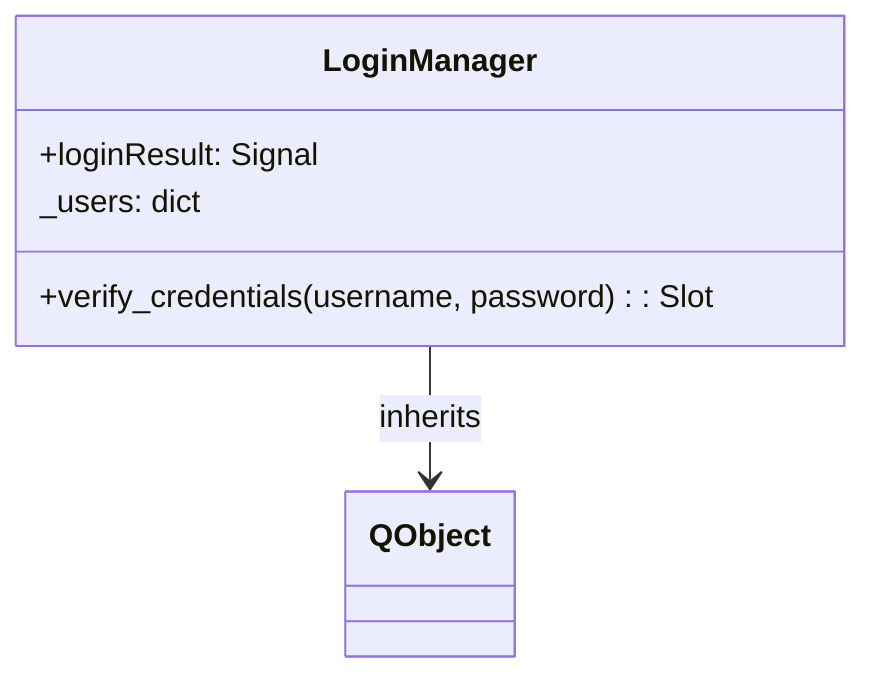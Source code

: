 %% login_manager.py - Mermaid Class Diagram
classDiagram
    class LoginManager {
        +loginResult: Signal
        +verify_credentials(username, password): Slot
        _users: dict
    }
    LoginManager --> QObject : inherits